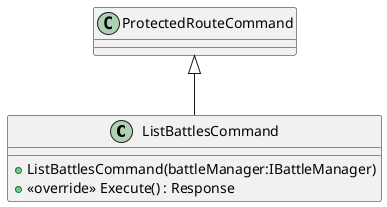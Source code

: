 @startuml
class ListBattlesCommand {
    + ListBattlesCommand(battleManager:IBattleManager)
    + <<override>> Execute() : Response
}
ProtectedRouteCommand <|-- ListBattlesCommand
@enduml
